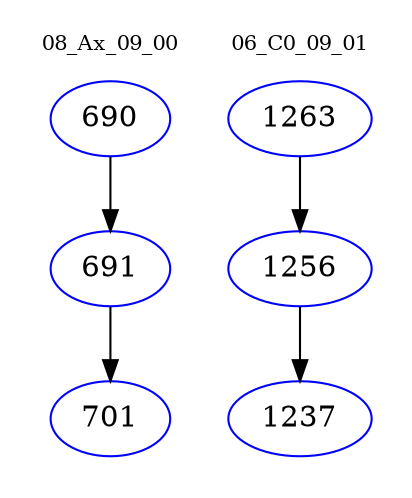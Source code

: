 digraph{
subgraph cluster_0 {
color = white
label = "08_Ax_09_00";
fontsize=10;
T0_690 [label="690", color="blue"]
T0_690 -> T0_691 [color="black"]
T0_691 [label="691", color="blue"]
T0_691 -> T0_701 [color="black"]
T0_701 [label="701", color="blue"]
}
subgraph cluster_1 {
color = white
label = "06_C0_09_01";
fontsize=10;
T1_1263 [label="1263", color="blue"]
T1_1263 -> T1_1256 [color="black"]
T1_1256 [label="1256", color="blue"]
T1_1256 -> T1_1237 [color="black"]
T1_1237 [label="1237", color="blue"]
}
}
